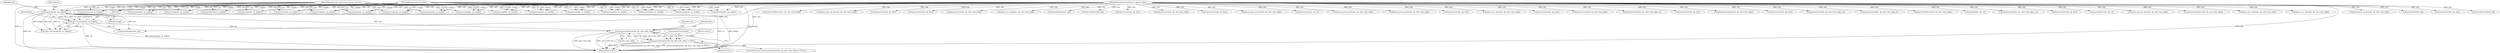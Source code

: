 digraph "0_tcpdump_19d25dd8781620cd41bf178a5e2e27fc1cf242d0@API" {
"1000566" [label="(Call,parsecreateopres(ndo, dp, ndo->ndo_vflag))"];
"1000556" [label="(Call,parserep(ndo, rp, length))"];
"1000101" [label="(MethodParameterIn,netdissect_options *ndo)"];
"1000102" [label="(MethodParameterIn,const struct sunrpc_msg *rp)"];
"1000105" [label="(MethodParameterIn,int length)"];
"1000554" [label="(Call,dp = parserep(ndo, rp, length))"];
"1000565" [label="(Call,parsecreateopres(ndo, dp, ndo->ndo_vflag) != NULL)"];
"1000781" [label="(Call,parse_post_op_attr(ndo, dp, ndo->ndo_vflag))"];
"1000379" [label="(Call,parserep(ndo, rp, length))"];
"1000899" [label="(Call,parsefsinfo(ndo, dp))"];
"1000666" [label="(Call,parsestatus(ndo, dp, &er))"];
"1000301" [label="(Call,parserep(ndo, rp, length))"];
"1000555" [label="(Identifier,dp)"];
"1000646" [label="(Call,parserep(ndo, rp, length))"];
"1000204" [label="(Call,parserep(ndo, rp, length))"];
"1000908" [label="(Call,parserep(ndo, rp, length))"];
"1000918" [label="(Call,parsepathconf(ndo, dp))"];
"1000869" [label="(Call,parserep(ndo, rp, length))"];
"1000565" [label="(Call,parsecreateopres(ndo, dp, ndo->ndo_vflag) != NULL)"];
"1000830" [label="(Call,parsev3rddirres(ndo, dp, ndo->ndo_vflag))"];
"1000277" [label="(Call,parse_post_op_attr(ndo, dp, ndo->ndo_vflag))"];
"1000611" [label="(Call,parsestatus(ndo, dp, &er))"];
"1000556" [label="(Call,parserep(ndo, rp, length))"];
"1000889" [label="(Call,parserep(ndo, rp, length))"];
"1000583" [label="(ControlStructure,break;)"];
"1000216" [label="(Call,parsestatus(ndo, dp, &er))"];
"1000557" [label="(Identifier,ndo)"];
"1000569" [label="(Call,ndo->ndo_vflag)"];
"1000937" [label="(Call,parsewccres(ndo, dp, ndo->ndo_vflag))"];
"1000710" [label="(Call,parse_wcc_data(ndo, dp, ndo->ndo_vflag))"];
"1000290" [label="(Call,parsediropres(ndo, dp))"];
"1000589" [label="(Call,parserep(ndo, rp, length))"];
"1000841" [label="(Call,parserddires(ndo, dp))"];
"1000808" [label="(Call,parsestatus(ndo, dp, &er))"];
"1000177" [label="(Call,parsewccres(ndo, dp, ndo->ndo_vflag))"];
"1000105" [label="(MethodParameterIn,int length)"];
"1000168" [label="(Call,parserep(ndo, rp, length))"];
"1000310" [label="(Call,parsestatus(ndo, dp, &er))"];
"1000401" [label="(Call,parse_post_op_attr(ndo, dp, ndo->ndo_vflag))"];
"1000879" [label="(Call,parsestatfs(ndo, dp, v3))"];
"1000566" [label="(Call,parsecreateopres(ndo, dp, ndo->ndo_vflag))"];
"1000554" [label="(Call,dp = parserep(ndo, rp, length))"];
"1000553" [label="(Call,!(dp = parserep(ndo, rp, length)))"];
"1000357" [label="(Call,parserep(ndo, rp, length))"];
"1000238" [label="(Call,parse_post_op_attr(ndo, dp, ndo->ndo_vflag))"];
"1000259" [label="(Call,parse_post_op_attr(ndo, dp, ndo->ndo_vflag))"];
"1000101" [label="(MethodParameterIn,netdissect_options *ndo)"];
"1000737" [label="(Call,parsestatus(ndo, dp, &er))"];
"1000567" [label="(Identifier,ndo)"];
"1000624" [label="(Call,parserep(ndo, rp, length))"];
"1000568" [label="(Identifier,dp)"];
"1000482" [label="(Call,parse_wcc_data(ndo, dp, ndo->ndo_vflag))"];
"1000572" [label="(Identifier,NULL)"];
"1000558" [label="(Identifier,rp)"];
"1000102" [label="(MethodParameterIn,const struct sunrpc_msg *rp)"];
"1000391" [label="(Call,parsestatus(ndo, dp, &er))"];
"1000655" [label="(Call,parsewccres(ndo, dp, ndo->ndo_vflag))"];
"1000927" [label="(Call,parserep(ndo, rp, length))"];
"1000188" [label="(Call,parseattrstat(ndo, dp, !ndo->ndo_qflag, 0))"];
"1000472" [label="(Call,parsestatus(ndo, dp, &er))"];
"1000679" [label="(Call,parserep(ndo, rp, length))"];
"1000578" [label="(Call,parsediropres(ndo, dp))"];
"1000599" [label="(Call,parsecreateopres(ndo, dp, ndo->ndo_vflag))"];
"1000750" [label="(Call,parserep(ndo, rp, length))"];
"1000573" [label="(Return,return;)"];
"1000691" [label="(Call,parsestatus(ndo, dp, &er))"];
"1000142" [label="(Call,parserep(ndo, rp, length))"];
"1000540" [label="(Call,parseattrstat(ndo, dp, ndo->ndo_vflag, v3))"];
"1000460" [label="(Call,parserep(ndo, rp, length))"];
"1000445" [label="(Call,parseattrstat(ndo, dp, ndo->ndo_vflag, 0))"];
"1000858" [label="(Call,parsev3rddirres(ndo, dp, ndo->ndo_vflag))"];
"1000250" [label="(Call,parsefh(ndo, dp, v3))"];
"1000152" [label="(Call,parseattrstat(ndo, dp, !ndo->ndo_qflag, v3))"];
"1000762" [label="(Call,parsestatus(ndo, dp, &er))"];
"1000821" [label="(Call,parserep(ndo, rp, length))"];
"1000367" [label="(Call,parselinkres(ndo, dp, v3))"];
"1000852" [label="(Call,parserep(ndo, rp, length))"];
"1000328" [label="(Call,parse_post_op_attr(ndo, dp, ndo->ndo_vflag))"];
"1000631" [label="(Call,parsecreateopres(ndo, dp, ndo->ndo_vflag))"];
"1000564" [label="(ControlStructure,if (parsecreateopres(ndo, dp, ndo->ndo_vflag) != NULL))"];
"1000958" [label="(MethodReturn,RET)"];
"1000796" [label="(Call,parse_wcc_data(ndo, dp, ndo->ndo_vflag))"];
"1000559" [label="(Identifier,length)"];
"1000725" [label="(Call,parse_wcc_data(ndo, dp, ndo->ndo_vflag))"];
"1000566" -> "1000565"  [label="AST: "];
"1000566" -> "1000569"  [label="CFG: "];
"1000567" -> "1000566"  [label="AST: "];
"1000568" -> "1000566"  [label="AST: "];
"1000569" -> "1000566"  [label="AST: "];
"1000572" -> "1000566"  [label="CFG: "];
"1000566" -> "1000958"  [label="DDG: dp"];
"1000566" -> "1000958"  [label="DDG: ndo->ndo_vflag"];
"1000566" -> "1000958"  [label="DDG: ndo"];
"1000566" -> "1000565"  [label="DDG: ndo"];
"1000566" -> "1000565"  [label="DDG: dp"];
"1000566" -> "1000565"  [label="DDG: ndo->ndo_vflag"];
"1000556" -> "1000566"  [label="DDG: ndo"];
"1000101" -> "1000566"  [label="DDG: ndo"];
"1000554" -> "1000566"  [label="DDG: dp"];
"1000556" -> "1000554"  [label="AST: "];
"1000556" -> "1000559"  [label="CFG: "];
"1000557" -> "1000556"  [label="AST: "];
"1000558" -> "1000556"  [label="AST: "];
"1000559" -> "1000556"  [label="AST: "];
"1000554" -> "1000556"  [label="CFG: "];
"1000556" -> "1000958"  [label="DDG: ndo"];
"1000556" -> "1000958"  [label="DDG: rp"];
"1000556" -> "1000958"  [label="DDG: length"];
"1000556" -> "1000553"  [label="DDG: ndo"];
"1000556" -> "1000553"  [label="DDG: rp"];
"1000556" -> "1000553"  [label="DDG: length"];
"1000556" -> "1000554"  [label="DDG: ndo"];
"1000556" -> "1000554"  [label="DDG: rp"];
"1000556" -> "1000554"  [label="DDG: length"];
"1000101" -> "1000556"  [label="DDG: ndo"];
"1000102" -> "1000556"  [label="DDG: rp"];
"1000105" -> "1000556"  [label="DDG: length"];
"1000556" -> "1000578"  [label="DDG: ndo"];
"1000101" -> "1000100"  [label="AST: "];
"1000101" -> "1000958"  [label="DDG: ndo"];
"1000101" -> "1000142"  [label="DDG: ndo"];
"1000101" -> "1000152"  [label="DDG: ndo"];
"1000101" -> "1000168"  [label="DDG: ndo"];
"1000101" -> "1000177"  [label="DDG: ndo"];
"1000101" -> "1000188"  [label="DDG: ndo"];
"1000101" -> "1000204"  [label="DDG: ndo"];
"1000101" -> "1000216"  [label="DDG: ndo"];
"1000101" -> "1000238"  [label="DDG: ndo"];
"1000101" -> "1000250"  [label="DDG: ndo"];
"1000101" -> "1000259"  [label="DDG: ndo"];
"1000101" -> "1000277"  [label="DDG: ndo"];
"1000101" -> "1000290"  [label="DDG: ndo"];
"1000101" -> "1000301"  [label="DDG: ndo"];
"1000101" -> "1000310"  [label="DDG: ndo"];
"1000101" -> "1000328"  [label="DDG: ndo"];
"1000101" -> "1000357"  [label="DDG: ndo"];
"1000101" -> "1000367"  [label="DDG: ndo"];
"1000101" -> "1000379"  [label="DDG: ndo"];
"1000101" -> "1000391"  [label="DDG: ndo"];
"1000101" -> "1000401"  [label="DDG: ndo"];
"1000101" -> "1000445"  [label="DDG: ndo"];
"1000101" -> "1000460"  [label="DDG: ndo"];
"1000101" -> "1000472"  [label="DDG: ndo"];
"1000101" -> "1000482"  [label="DDG: ndo"];
"1000101" -> "1000540"  [label="DDG: ndo"];
"1000101" -> "1000578"  [label="DDG: ndo"];
"1000101" -> "1000589"  [label="DDG: ndo"];
"1000101" -> "1000599"  [label="DDG: ndo"];
"1000101" -> "1000611"  [label="DDG: ndo"];
"1000101" -> "1000624"  [label="DDG: ndo"];
"1000101" -> "1000631"  [label="DDG: ndo"];
"1000101" -> "1000646"  [label="DDG: ndo"];
"1000101" -> "1000655"  [label="DDG: ndo"];
"1000101" -> "1000666"  [label="DDG: ndo"];
"1000101" -> "1000679"  [label="DDG: ndo"];
"1000101" -> "1000691"  [label="DDG: ndo"];
"1000101" -> "1000710"  [label="DDG: ndo"];
"1000101" -> "1000725"  [label="DDG: ndo"];
"1000101" -> "1000737"  [label="DDG: ndo"];
"1000101" -> "1000750"  [label="DDG: ndo"];
"1000101" -> "1000762"  [label="DDG: ndo"];
"1000101" -> "1000781"  [label="DDG: ndo"];
"1000101" -> "1000796"  [label="DDG: ndo"];
"1000101" -> "1000808"  [label="DDG: ndo"];
"1000101" -> "1000821"  [label="DDG: ndo"];
"1000101" -> "1000830"  [label="DDG: ndo"];
"1000101" -> "1000841"  [label="DDG: ndo"];
"1000101" -> "1000852"  [label="DDG: ndo"];
"1000101" -> "1000858"  [label="DDG: ndo"];
"1000101" -> "1000869"  [label="DDG: ndo"];
"1000101" -> "1000879"  [label="DDG: ndo"];
"1000101" -> "1000889"  [label="DDG: ndo"];
"1000101" -> "1000899"  [label="DDG: ndo"];
"1000101" -> "1000908"  [label="DDG: ndo"];
"1000101" -> "1000918"  [label="DDG: ndo"];
"1000101" -> "1000927"  [label="DDG: ndo"];
"1000101" -> "1000937"  [label="DDG: ndo"];
"1000102" -> "1000100"  [label="AST: "];
"1000102" -> "1000958"  [label="DDG: rp"];
"1000102" -> "1000142"  [label="DDG: rp"];
"1000102" -> "1000168"  [label="DDG: rp"];
"1000102" -> "1000204"  [label="DDG: rp"];
"1000102" -> "1000301"  [label="DDG: rp"];
"1000102" -> "1000357"  [label="DDG: rp"];
"1000102" -> "1000379"  [label="DDG: rp"];
"1000102" -> "1000460"  [label="DDG: rp"];
"1000102" -> "1000589"  [label="DDG: rp"];
"1000102" -> "1000624"  [label="DDG: rp"];
"1000102" -> "1000646"  [label="DDG: rp"];
"1000102" -> "1000679"  [label="DDG: rp"];
"1000102" -> "1000750"  [label="DDG: rp"];
"1000102" -> "1000821"  [label="DDG: rp"];
"1000102" -> "1000852"  [label="DDG: rp"];
"1000102" -> "1000869"  [label="DDG: rp"];
"1000102" -> "1000889"  [label="DDG: rp"];
"1000102" -> "1000908"  [label="DDG: rp"];
"1000102" -> "1000927"  [label="DDG: rp"];
"1000105" -> "1000100"  [label="AST: "];
"1000105" -> "1000958"  [label="DDG: length"];
"1000105" -> "1000142"  [label="DDG: length"];
"1000105" -> "1000168"  [label="DDG: length"];
"1000105" -> "1000204"  [label="DDG: length"];
"1000105" -> "1000301"  [label="DDG: length"];
"1000105" -> "1000357"  [label="DDG: length"];
"1000105" -> "1000379"  [label="DDG: length"];
"1000105" -> "1000460"  [label="DDG: length"];
"1000105" -> "1000589"  [label="DDG: length"];
"1000105" -> "1000624"  [label="DDG: length"];
"1000105" -> "1000646"  [label="DDG: length"];
"1000105" -> "1000679"  [label="DDG: length"];
"1000105" -> "1000750"  [label="DDG: length"];
"1000105" -> "1000821"  [label="DDG: length"];
"1000105" -> "1000852"  [label="DDG: length"];
"1000105" -> "1000869"  [label="DDG: length"];
"1000105" -> "1000889"  [label="DDG: length"];
"1000105" -> "1000908"  [label="DDG: length"];
"1000105" -> "1000927"  [label="DDG: length"];
"1000554" -> "1000553"  [label="AST: "];
"1000555" -> "1000554"  [label="AST: "];
"1000553" -> "1000554"  [label="CFG: "];
"1000554" -> "1000958"  [label="DDG: dp"];
"1000554" -> "1000958"  [label="DDG: parserep(ndo, rp, length)"];
"1000554" -> "1000553"  [label="DDG: dp"];
"1000554" -> "1000578"  [label="DDG: dp"];
"1000565" -> "1000564"  [label="AST: "];
"1000565" -> "1000572"  [label="CFG: "];
"1000572" -> "1000565"  [label="AST: "];
"1000573" -> "1000565"  [label="CFG: "];
"1000583" -> "1000565"  [label="CFG: "];
"1000565" -> "1000958"  [label="DDG: parsecreateopres(ndo, dp, ndo->ndo_vflag)"];
"1000565" -> "1000958"  [label="DDG: parsecreateopres(ndo, dp, ndo->ndo_vflag) != NULL"];
"1000565" -> "1000958"  [label="DDG: NULL"];
}
